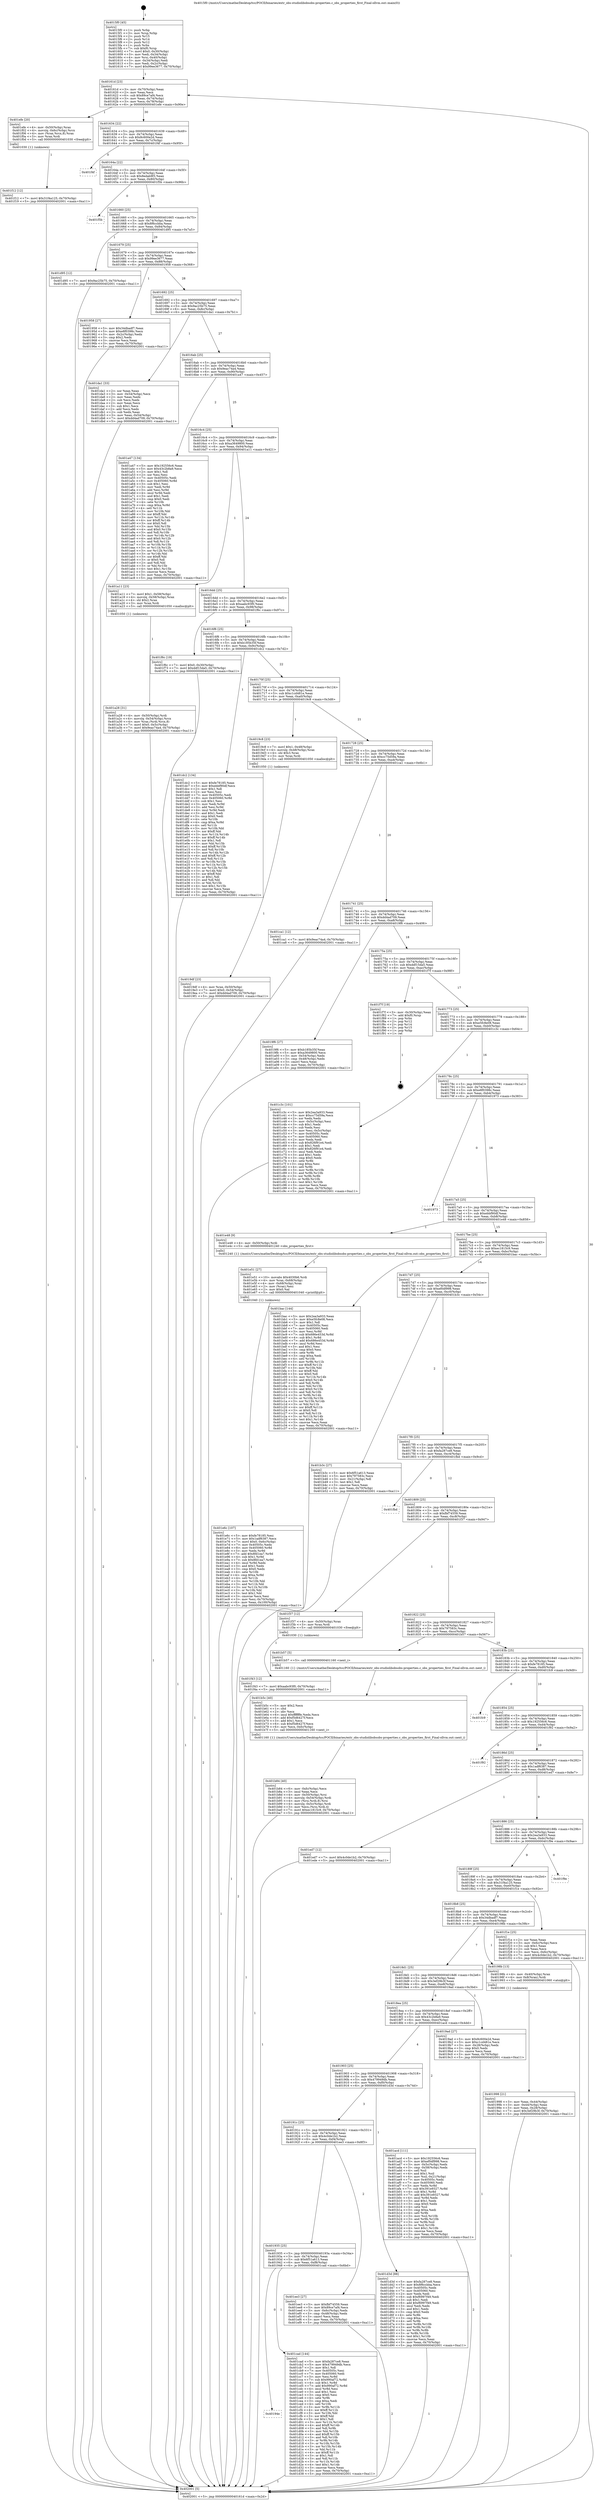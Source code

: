 digraph "0x4015f0" {
  label = "0x4015f0 (/mnt/c/Users/mathe/Desktop/tcc/POCII/binaries/extr_obs-studiolibobsobs-properties.c_obs_properties_first_Final-ollvm.out::main(0))"
  labelloc = "t"
  node[shape=record]

  Entry [label="",width=0.3,height=0.3,shape=circle,fillcolor=black,style=filled]
  "0x40161d" [label="{
     0x40161d [23]\l
     | [instrs]\l
     &nbsp;&nbsp;0x40161d \<+3\>: mov -0x70(%rbp),%eax\l
     &nbsp;&nbsp;0x401620 \<+2\>: mov %eax,%ecx\l
     &nbsp;&nbsp;0x401622 \<+6\>: sub $0x89ce7af4,%ecx\l
     &nbsp;&nbsp;0x401628 \<+3\>: mov %eax,-0x74(%rbp)\l
     &nbsp;&nbsp;0x40162b \<+3\>: mov %ecx,-0x78(%rbp)\l
     &nbsp;&nbsp;0x40162e \<+6\>: je 0000000000401efe \<main+0x90e\>\l
  }"]
  "0x401efe" [label="{
     0x401efe [20]\l
     | [instrs]\l
     &nbsp;&nbsp;0x401efe \<+4\>: mov -0x50(%rbp),%rax\l
     &nbsp;&nbsp;0x401f02 \<+4\>: movslq -0x6c(%rbp),%rcx\l
     &nbsp;&nbsp;0x401f06 \<+4\>: mov (%rax,%rcx,8),%rax\l
     &nbsp;&nbsp;0x401f0a \<+3\>: mov %rax,%rdi\l
     &nbsp;&nbsp;0x401f0d \<+5\>: call 0000000000401030 \<free@plt\>\l
     | [calls]\l
     &nbsp;&nbsp;0x401030 \{1\} (unknown)\l
  }"]
  "0x401634" [label="{
     0x401634 [22]\l
     | [instrs]\l
     &nbsp;&nbsp;0x401634 \<+5\>: jmp 0000000000401639 \<main+0x49\>\l
     &nbsp;&nbsp;0x401639 \<+3\>: mov -0x74(%rbp),%eax\l
     &nbsp;&nbsp;0x40163c \<+5\>: sub $0x8c600e2d,%eax\l
     &nbsp;&nbsp;0x401641 \<+3\>: mov %eax,-0x7c(%rbp)\l
     &nbsp;&nbsp;0x401644 \<+6\>: je 0000000000401f4f \<main+0x95f\>\l
  }"]
  Exit [label="",width=0.3,height=0.3,shape=circle,fillcolor=black,style=filled,peripheries=2]
  "0x401f4f" [label="{
     0x401f4f\l
  }", style=dashed]
  "0x40164a" [label="{
     0x40164a [22]\l
     | [instrs]\l
     &nbsp;&nbsp;0x40164a \<+5\>: jmp 000000000040164f \<main+0x5f\>\l
     &nbsp;&nbsp;0x40164f \<+3\>: mov -0x74(%rbp),%eax\l
     &nbsp;&nbsp;0x401652 \<+5\>: sub $0x8edab9f3,%eax\l
     &nbsp;&nbsp;0x401657 \<+3\>: mov %eax,-0x80(%rbp)\l
     &nbsp;&nbsp;0x40165a \<+6\>: je 0000000000401f5b \<main+0x96b\>\l
  }"]
  "0x401f43" [label="{
     0x401f43 [12]\l
     | [instrs]\l
     &nbsp;&nbsp;0x401f43 \<+7\>: movl $0xaabc93f0,-0x70(%rbp)\l
     &nbsp;&nbsp;0x401f4a \<+5\>: jmp 0000000000402001 \<main+0xa11\>\l
  }"]
  "0x401f5b" [label="{
     0x401f5b\l
  }", style=dashed]
  "0x401660" [label="{
     0x401660 [25]\l
     | [instrs]\l
     &nbsp;&nbsp;0x401660 \<+5\>: jmp 0000000000401665 \<main+0x75\>\l
     &nbsp;&nbsp;0x401665 \<+3\>: mov -0x74(%rbp),%eax\l
     &nbsp;&nbsp;0x401668 \<+5\>: sub $0x8f6ccbba,%eax\l
     &nbsp;&nbsp;0x40166d \<+6\>: mov %eax,-0x84(%rbp)\l
     &nbsp;&nbsp;0x401673 \<+6\>: je 0000000000401d95 \<main+0x7a5\>\l
  }"]
  "0x401f12" [label="{
     0x401f12 [12]\l
     | [instrs]\l
     &nbsp;&nbsp;0x401f12 \<+7\>: movl $0x31f4a125,-0x70(%rbp)\l
     &nbsp;&nbsp;0x401f19 \<+5\>: jmp 0000000000402001 \<main+0xa11\>\l
  }"]
  "0x401d95" [label="{
     0x401d95 [12]\l
     | [instrs]\l
     &nbsp;&nbsp;0x401d95 \<+7\>: movl $0x9ac25b75,-0x70(%rbp)\l
     &nbsp;&nbsp;0x401d9c \<+5\>: jmp 0000000000402001 \<main+0xa11\>\l
  }"]
  "0x401679" [label="{
     0x401679 [25]\l
     | [instrs]\l
     &nbsp;&nbsp;0x401679 \<+5\>: jmp 000000000040167e \<main+0x8e\>\l
     &nbsp;&nbsp;0x40167e \<+3\>: mov -0x74(%rbp),%eax\l
     &nbsp;&nbsp;0x401681 \<+5\>: sub $0x99ee3677,%eax\l
     &nbsp;&nbsp;0x401686 \<+6\>: mov %eax,-0x88(%rbp)\l
     &nbsp;&nbsp;0x40168c \<+6\>: je 0000000000401958 \<main+0x368\>\l
  }"]
  "0x401e6c" [label="{
     0x401e6c [107]\l
     | [instrs]\l
     &nbsp;&nbsp;0x401e6c \<+5\>: mov $0xfe78185,%esi\l
     &nbsp;&nbsp;0x401e71 \<+5\>: mov $0x1adf6387,%ecx\l
     &nbsp;&nbsp;0x401e76 \<+7\>: movl $0x0,-0x6c(%rbp)\l
     &nbsp;&nbsp;0x401e7d \<+7\>: mov 0x40505c,%edx\l
     &nbsp;&nbsp;0x401e84 \<+8\>: mov 0x405060,%r8d\l
     &nbsp;&nbsp;0x401e8c \<+3\>: mov %edx,%r9d\l
     &nbsp;&nbsp;0x401e8f \<+7\>: add $0x8fd1ea7,%r9d\l
     &nbsp;&nbsp;0x401e96 \<+4\>: sub $0x1,%r9d\l
     &nbsp;&nbsp;0x401e9a \<+7\>: sub $0x8fd1ea7,%r9d\l
     &nbsp;&nbsp;0x401ea1 \<+4\>: imul %r9d,%edx\l
     &nbsp;&nbsp;0x401ea5 \<+3\>: and $0x1,%edx\l
     &nbsp;&nbsp;0x401ea8 \<+3\>: cmp $0x0,%edx\l
     &nbsp;&nbsp;0x401eab \<+4\>: sete %r10b\l
     &nbsp;&nbsp;0x401eaf \<+4\>: cmp $0xa,%r8d\l
     &nbsp;&nbsp;0x401eb3 \<+4\>: setl %r11b\l
     &nbsp;&nbsp;0x401eb7 \<+3\>: mov %r10b,%bl\l
     &nbsp;&nbsp;0x401eba \<+3\>: and %r11b,%bl\l
     &nbsp;&nbsp;0x401ebd \<+3\>: xor %r11b,%r10b\l
     &nbsp;&nbsp;0x401ec0 \<+3\>: or %r10b,%bl\l
     &nbsp;&nbsp;0x401ec3 \<+3\>: test $0x1,%bl\l
     &nbsp;&nbsp;0x401ec6 \<+3\>: cmovne %ecx,%esi\l
     &nbsp;&nbsp;0x401ec9 \<+3\>: mov %esi,-0x70(%rbp)\l
     &nbsp;&nbsp;0x401ecc \<+6\>: mov %eax,-0x100(%rbp)\l
     &nbsp;&nbsp;0x401ed2 \<+5\>: jmp 0000000000402001 \<main+0xa11\>\l
  }"]
  "0x401958" [label="{
     0x401958 [27]\l
     | [instrs]\l
     &nbsp;&nbsp;0x401958 \<+5\>: mov $0x34dbadf7,%eax\l
     &nbsp;&nbsp;0x40195d \<+5\>: mov $0xe8f0398c,%ecx\l
     &nbsp;&nbsp;0x401962 \<+3\>: mov -0x2c(%rbp),%edx\l
     &nbsp;&nbsp;0x401965 \<+3\>: cmp $0x2,%edx\l
     &nbsp;&nbsp;0x401968 \<+3\>: cmovne %ecx,%eax\l
     &nbsp;&nbsp;0x40196b \<+3\>: mov %eax,-0x70(%rbp)\l
     &nbsp;&nbsp;0x40196e \<+5\>: jmp 0000000000402001 \<main+0xa11\>\l
  }"]
  "0x401692" [label="{
     0x401692 [25]\l
     | [instrs]\l
     &nbsp;&nbsp;0x401692 \<+5\>: jmp 0000000000401697 \<main+0xa7\>\l
     &nbsp;&nbsp;0x401697 \<+3\>: mov -0x74(%rbp),%eax\l
     &nbsp;&nbsp;0x40169a \<+5\>: sub $0x9ac25b75,%eax\l
     &nbsp;&nbsp;0x40169f \<+6\>: mov %eax,-0x8c(%rbp)\l
     &nbsp;&nbsp;0x4016a5 \<+6\>: je 0000000000401da1 \<main+0x7b1\>\l
  }"]
  "0x402001" [label="{
     0x402001 [5]\l
     | [instrs]\l
     &nbsp;&nbsp;0x402001 \<+5\>: jmp 000000000040161d \<main+0x2d\>\l
  }"]
  "0x4015f0" [label="{
     0x4015f0 [45]\l
     | [instrs]\l
     &nbsp;&nbsp;0x4015f0 \<+1\>: push %rbp\l
     &nbsp;&nbsp;0x4015f1 \<+3\>: mov %rsp,%rbp\l
     &nbsp;&nbsp;0x4015f4 \<+2\>: push %r15\l
     &nbsp;&nbsp;0x4015f6 \<+2\>: push %r14\l
     &nbsp;&nbsp;0x4015f8 \<+2\>: push %r12\l
     &nbsp;&nbsp;0x4015fa \<+1\>: push %rbx\l
     &nbsp;&nbsp;0x4015fb \<+7\>: sub $0xf0,%rsp\l
     &nbsp;&nbsp;0x401602 \<+7\>: movl $0x0,-0x30(%rbp)\l
     &nbsp;&nbsp;0x401609 \<+3\>: mov %edi,-0x34(%rbp)\l
     &nbsp;&nbsp;0x40160c \<+4\>: mov %rsi,-0x40(%rbp)\l
     &nbsp;&nbsp;0x401610 \<+3\>: mov -0x34(%rbp),%edi\l
     &nbsp;&nbsp;0x401613 \<+3\>: mov %edi,-0x2c(%rbp)\l
     &nbsp;&nbsp;0x401616 \<+7\>: movl $0x99ee3677,-0x70(%rbp)\l
  }"]
  "0x401e51" [label="{
     0x401e51 [27]\l
     | [instrs]\l
     &nbsp;&nbsp;0x401e51 \<+10\>: movabs $0x4030b6,%rdi\l
     &nbsp;&nbsp;0x401e5b \<+4\>: mov %rax,-0x68(%rbp)\l
     &nbsp;&nbsp;0x401e5f \<+4\>: mov -0x68(%rbp),%rax\l
     &nbsp;&nbsp;0x401e63 \<+2\>: mov (%rax),%esi\l
     &nbsp;&nbsp;0x401e65 \<+2\>: mov $0x0,%al\l
     &nbsp;&nbsp;0x401e67 \<+5\>: call 0000000000401040 \<printf@plt\>\l
     | [calls]\l
     &nbsp;&nbsp;0x401040 \{1\} (unknown)\l
  }"]
  "0x401da1" [label="{
     0x401da1 [33]\l
     | [instrs]\l
     &nbsp;&nbsp;0x401da1 \<+2\>: xor %eax,%eax\l
     &nbsp;&nbsp;0x401da3 \<+3\>: mov -0x54(%rbp),%ecx\l
     &nbsp;&nbsp;0x401da6 \<+2\>: mov %eax,%edx\l
     &nbsp;&nbsp;0x401da8 \<+2\>: sub %ecx,%edx\l
     &nbsp;&nbsp;0x401daa \<+2\>: mov %eax,%ecx\l
     &nbsp;&nbsp;0x401dac \<+3\>: sub $0x1,%ecx\l
     &nbsp;&nbsp;0x401daf \<+2\>: add %ecx,%edx\l
     &nbsp;&nbsp;0x401db1 \<+2\>: sub %edx,%eax\l
     &nbsp;&nbsp;0x401db3 \<+3\>: mov %eax,-0x54(%rbp)\l
     &nbsp;&nbsp;0x401db6 \<+7\>: movl $0xdd4ad709,-0x70(%rbp)\l
     &nbsp;&nbsp;0x401dbd \<+5\>: jmp 0000000000402001 \<main+0xa11\>\l
  }"]
  "0x4016ab" [label="{
     0x4016ab [25]\l
     | [instrs]\l
     &nbsp;&nbsp;0x4016ab \<+5\>: jmp 00000000004016b0 \<main+0xc0\>\l
     &nbsp;&nbsp;0x4016b0 \<+3\>: mov -0x74(%rbp),%eax\l
     &nbsp;&nbsp;0x4016b3 \<+5\>: sub $0x9eac74a4,%eax\l
     &nbsp;&nbsp;0x4016b8 \<+6\>: mov %eax,-0x90(%rbp)\l
     &nbsp;&nbsp;0x4016be \<+6\>: je 0000000000401a47 \<main+0x457\>\l
  }"]
  "0x40194e" [label="{
     0x40194e\l
  }", style=dashed]
  "0x401a47" [label="{
     0x401a47 [134]\l
     | [instrs]\l
     &nbsp;&nbsp;0x401a47 \<+5\>: mov $0x192556c6,%eax\l
     &nbsp;&nbsp;0x401a4c \<+5\>: mov $0x43c2b8a9,%ecx\l
     &nbsp;&nbsp;0x401a51 \<+2\>: mov $0x1,%dl\l
     &nbsp;&nbsp;0x401a53 \<+2\>: xor %esi,%esi\l
     &nbsp;&nbsp;0x401a55 \<+7\>: mov 0x40505c,%edi\l
     &nbsp;&nbsp;0x401a5c \<+8\>: mov 0x405060,%r8d\l
     &nbsp;&nbsp;0x401a64 \<+3\>: sub $0x1,%esi\l
     &nbsp;&nbsp;0x401a67 \<+3\>: mov %edi,%r9d\l
     &nbsp;&nbsp;0x401a6a \<+3\>: add %esi,%r9d\l
     &nbsp;&nbsp;0x401a6d \<+4\>: imul %r9d,%edi\l
     &nbsp;&nbsp;0x401a71 \<+3\>: and $0x1,%edi\l
     &nbsp;&nbsp;0x401a74 \<+3\>: cmp $0x0,%edi\l
     &nbsp;&nbsp;0x401a77 \<+4\>: sete %r10b\l
     &nbsp;&nbsp;0x401a7b \<+4\>: cmp $0xa,%r8d\l
     &nbsp;&nbsp;0x401a7f \<+4\>: setl %r11b\l
     &nbsp;&nbsp;0x401a83 \<+3\>: mov %r10b,%bl\l
     &nbsp;&nbsp;0x401a86 \<+3\>: xor $0xff,%bl\l
     &nbsp;&nbsp;0x401a89 \<+3\>: mov %r11b,%r14b\l
     &nbsp;&nbsp;0x401a8c \<+4\>: xor $0xff,%r14b\l
     &nbsp;&nbsp;0x401a90 \<+3\>: xor $0x0,%dl\l
     &nbsp;&nbsp;0x401a93 \<+3\>: mov %bl,%r15b\l
     &nbsp;&nbsp;0x401a96 \<+4\>: and $0x0,%r15b\l
     &nbsp;&nbsp;0x401a9a \<+3\>: and %dl,%r10b\l
     &nbsp;&nbsp;0x401a9d \<+3\>: mov %r14b,%r12b\l
     &nbsp;&nbsp;0x401aa0 \<+4\>: and $0x0,%r12b\l
     &nbsp;&nbsp;0x401aa4 \<+3\>: and %dl,%r11b\l
     &nbsp;&nbsp;0x401aa7 \<+3\>: or %r10b,%r15b\l
     &nbsp;&nbsp;0x401aaa \<+3\>: or %r11b,%r12b\l
     &nbsp;&nbsp;0x401aad \<+3\>: xor %r12b,%r15b\l
     &nbsp;&nbsp;0x401ab0 \<+3\>: or %r14b,%bl\l
     &nbsp;&nbsp;0x401ab3 \<+3\>: xor $0xff,%bl\l
     &nbsp;&nbsp;0x401ab6 \<+3\>: or $0x0,%dl\l
     &nbsp;&nbsp;0x401ab9 \<+2\>: and %dl,%bl\l
     &nbsp;&nbsp;0x401abb \<+3\>: or %bl,%r15b\l
     &nbsp;&nbsp;0x401abe \<+4\>: test $0x1,%r15b\l
     &nbsp;&nbsp;0x401ac2 \<+3\>: cmovne %ecx,%eax\l
     &nbsp;&nbsp;0x401ac5 \<+3\>: mov %eax,-0x70(%rbp)\l
     &nbsp;&nbsp;0x401ac8 \<+5\>: jmp 0000000000402001 \<main+0xa11\>\l
  }"]
  "0x4016c4" [label="{
     0x4016c4 [25]\l
     | [instrs]\l
     &nbsp;&nbsp;0x4016c4 \<+5\>: jmp 00000000004016c9 \<main+0xd9\>\l
     &nbsp;&nbsp;0x4016c9 \<+3\>: mov -0x74(%rbp),%eax\l
     &nbsp;&nbsp;0x4016cc \<+5\>: sub $0xa3649800,%eax\l
     &nbsp;&nbsp;0x4016d1 \<+6\>: mov %eax,-0x94(%rbp)\l
     &nbsp;&nbsp;0x4016d7 \<+6\>: je 0000000000401a11 \<main+0x421\>\l
  }"]
  "0x401cad" [label="{
     0x401cad [144]\l
     | [instrs]\l
     &nbsp;&nbsp;0x401cad \<+5\>: mov $0xfa287ce8,%eax\l
     &nbsp;&nbsp;0x401cb2 \<+5\>: mov $0x479949db,%ecx\l
     &nbsp;&nbsp;0x401cb7 \<+2\>: mov $0x1,%dl\l
     &nbsp;&nbsp;0x401cb9 \<+7\>: mov 0x40505c,%esi\l
     &nbsp;&nbsp;0x401cc0 \<+7\>: mov 0x405060,%edi\l
     &nbsp;&nbsp;0x401cc7 \<+3\>: mov %esi,%r8d\l
     &nbsp;&nbsp;0x401cca \<+7\>: sub $0x990af72,%r8d\l
     &nbsp;&nbsp;0x401cd1 \<+4\>: sub $0x1,%r8d\l
     &nbsp;&nbsp;0x401cd5 \<+7\>: add $0x990af72,%r8d\l
     &nbsp;&nbsp;0x401cdc \<+4\>: imul %r8d,%esi\l
     &nbsp;&nbsp;0x401ce0 \<+3\>: and $0x1,%esi\l
     &nbsp;&nbsp;0x401ce3 \<+3\>: cmp $0x0,%esi\l
     &nbsp;&nbsp;0x401ce6 \<+4\>: sete %r9b\l
     &nbsp;&nbsp;0x401cea \<+3\>: cmp $0xa,%edi\l
     &nbsp;&nbsp;0x401ced \<+4\>: setl %r10b\l
     &nbsp;&nbsp;0x401cf1 \<+3\>: mov %r9b,%r11b\l
     &nbsp;&nbsp;0x401cf4 \<+4\>: xor $0xff,%r11b\l
     &nbsp;&nbsp;0x401cf8 \<+3\>: mov %r10b,%bl\l
     &nbsp;&nbsp;0x401cfb \<+3\>: xor $0xff,%bl\l
     &nbsp;&nbsp;0x401cfe \<+3\>: xor $0x1,%dl\l
     &nbsp;&nbsp;0x401d01 \<+3\>: mov %r11b,%r14b\l
     &nbsp;&nbsp;0x401d04 \<+4\>: and $0xff,%r14b\l
     &nbsp;&nbsp;0x401d08 \<+3\>: and %dl,%r9b\l
     &nbsp;&nbsp;0x401d0b \<+3\>: mov %bl,%r15b\l
     &nbsp;&nbsp;0x401d0e \<+4\>: and $0xff,%r15b\l
     &nbsp;&nbsp;0x401d12 \<+3\>: and %dl,%r10b\l
     &nbsp;&nbsp;0x401d15 \<+3\>: or %r9b,%r14b\l
     &nbsp;&nbsp;0x401d18 \<+3\>: or %r10b,%r15b\l
     &nbsp;&nbsp;0x401d1b \<+3\>: xor %r15b,%r14b\l
     &nbsp;&nbsp;0x401d1e \<+3\>: or %bl,%r11b\l
     &nbsp;&nbsp;0x401d21 \<+4\>: xor $0xff,%r11b\l
     &nbsp;&nbsp;0x401d25 \<+3\>: or $0x1,%dl\l
     &nbsp;&nbsp;0x401d28 \<+3\>: and %dl,%r11b\l
     &nbsp;&nbsp;0x401d2b \<+3\>: or %r11b,%r14b\l
     &nbsp;&nbsp;0x401d2e \<+4\>: test $0x1,%r14b\l
     &nbsp;&nbsp;0x401d32 \<+3\>: cmovne %ecx,%eax\l
     &nbsp;&nbsp;0x401d35 \<+3\>: mov %eax,-0x70(%rbp)\l
     &nbsp;&nbsp;0x401d38 \<+5\>: jmp 0000000000402001 \<main+0xa11\>\l
  }"]
  "0x401a11" [label="{
     0x401a11 [23]\l
     | [instrs]\l
     &nbsp;&nbsp;0x401a11 \<+7\>: movl $0x1,-0x58(%rbp)\l
     &nbsp;&nbsp;0x401a18 \<+4\>: movslq -0x58(%rbp),%rax\l
     &nbsp;&nbsp;0x401a1c \<+4\>: shl $0x2,%rax\l
     &nbsp;&nbsp;0x401a20 \<+3\>: mov %rax,%rdi\l
     &nbsp;&nbsp;0x401a23 \<+5\>: call 0000000000401050 \<malloc@plt\>\l
     | [calls]\l
     &nbsp;&nbsp;0x401050 \{1\} (unknown)\l
  }"]
  "0x4016dd" [label="{
     0x4016dd [25]\l
     | [instrs]\l
     &nbsp;&nbsp;0x4016dd \<+5\>: jmp 00000000004016e2 \<main+0xf2\>\l
     &nbsp;&nbsp;0x4016e2 \<+3\>: mov -0x74(%rbp),%eax\l
     &nbsp;&nbsp;0x4016e5 \<+5\>: sub $0xaabc93f0,%eax\l
     &nbsp;&nbsp;0x4016ea \<+6\>: mov %eax,-0x98(%rbp)\l
     &nbsp;&nbsp;0x4016f0 \<+6\>: je 0000000000401f6c \<main+0x97c\>\l
  }"]
  "0x401935" [label="{
     0x401935 [25]\l
     | [instrs]\l
     &nbsp;&nbsp;0x401935 \<+5\>: jmp 000000000040193a \<main+0x34a\>\l
     &nbsp;&nbsp;0x40193a \<+3\>: mov -0x74(%rbp),%eax\l
     &nbsp;&nbsp;0x40193d \<+5\>: sub $0x6f51a613,%eax\l
     &nbsp;&nbsp;0x401942 \<+6\>: mov %eax,-0xf8(%rbp)\l
     &nbsp;&nbsp;0x401948 \<+6\>: je 0000000000401cad \<main+0x6bd\>\l
  }"]
  "0x401f6c" [label="{
     0x401f6c [19]\l
     | [instrs]\l
     &nbsp;&nbsp;0x401f6c \<+7\>: movl $0x0,-0x30(%rbp)\l
     &nbsp;&nbsp;0x401f73 \<+7\>: movl $0xddf15da5,-0x70(%rbp)\l
     &nbsp;&nbsp;0x401f7a \<+5\>: jmp 0000000000402001 \<main+0xa11\>\l
  }"]
  "0x4016f6" [label="{
     0x4016f6 [25]\l
     | [instrs]\l
     &nbsp;&nbsp;0x4016f6 \<+5\>: jmp 00000000004016fb \<main+0x10b\>\l
     &nbsp;&nbsp;0x4016fb \<+3\>: mov -0x74(%rbp),%eax\l
     &nbsp;&nbsp;0x4016fe \<+5\>: sub $0xb185b35f,%eax\l
     &nbsp;&nbsp;0x401703 \<+6\>: mov %eax,-0x9c(%rbp)\l
     &nbsp;&nbsp;0x401709 \<+6\>: je 0000000000401dc2 \<main+0x7d2\>\l
  }"]
  "0x401ee3" [label="{
     0x401ee3 [27]\l
     | [instrs]\l
     &nbsp;&nbsp;0x401ee3 \<+5\>: mov $0xfbf74559,%eax\l
     &nbsp;&nbsp;0x401ee8 \<+5\>: mov $0x89ce7af4,%ecx\l
     &nbsp;&nbsp;0x401eed \<+3\>: mov -0x6c(%rbp),%edx\l
     &nbsp;&nbsp;0x401ef0 \<+3\>: cmp -0x48(%rbp),%edx\l
     &nbsp;&nbsp;0x401ef3 \<+3\>: cmovl %ecx,%eax\l
     &nbsp;&nbsp;0x401ef6 \<+3\>: mov %eax,-0x70(%rbp)\l
     &nbsp;&nbsp;0x401ef9 \<+5\>: jmp 0000000000402001 \<main+0xa11\>\l
  }"]
  "0x401dc2" [label="{
     0x401dc2 [134]\l
     | [instrs]\l
     &nbsp;&nbsp;0x401dc2 \<+5\>: mov $0xfe78185,%eax\l
     &nbsp;&nbsp;0x401dc7 \<+5\>: mov $0xebbf90df,%ecx\l
     &nbsp;&nbsp;0x401dcc \<+2\>: mov $0x1,%dl\l
     &nbsp;&nbsp;0x401dce \<+2\>: xor %esi,%esi\l
     &nbsp;&nbsp;0x401dd0 \<+7\>: mov 0x40505c,%edi\l
     &nbsp;&nbsp;0x401dd7 \<+8\>: mov 0x405060,%r8d\l
     &nbsp;&nbsp;0x401ddf \<+3\>: sub $0x1,%esi\l
     &nbsp;&nbsp;0x401de2 \<+3\>: mov %edi,%r9d\l
     &nbsp;&nbsp;0x401de5 \<+3\>: add %esi,%r9d\l
     &nbsp;&nbsp;0x401de8 \<+4\>: imul %r9d,%edi\l
     &nbsp;&nbsp;0x401dec \<+3\>: and $0x1,%edi\l
     &nbsp;&nbsp;0x401def \<+3\>: cmp $0x0,%edi\l
     &nbsp;&nbsp;0x401df2 \<+4\>: sete %r10b\l
     &nbsp;&nbsp;0x401df6 \<+4\>: cmp $0xa,%r8d\l
     &nbsp;&nbsp;0x401dfa \<+4\>: setl %r11b\l
     &nbsp;&nbsp;0x401dfe \<+3\>: mov %r10b,%bl\l
     &nbsp;&nbsp;0x401e01 \<+3\>: xor $0xff,%bl\l
     &nbsp;&nbsp;0x401e04 \<+3\>: mov %r11b,%r14b\l
     &nbsp;&nbsp;0x401e07 \<+4\>: xor $0xff,%r14b\l
     &nbsp;&nbsp;0x401e0b \<+3\>: xor $0x1,%dl\l
     &nbsp;&nbsp;0x401e0e \<+3\>: mov %bl,%r15b\l
     &nbsp;&nbsp;0x401e11 \<+4\>: and $0xff,%r15b\l
     &nbsp;&nbsp;0x401e15 \<+3\>: and %dl,%r10b\l
     &nbsp;&nbsp;0x401e18 \<+3\>: mov %r14b,%r12b\l
     &nbsp;&nbsp;0x401e1b \<+4\>: and $0xff,%r12b\l
     &nbsp;&nbsp;0x401e1f \<+3\>: and %dl,%r11b\l
     &nbsp;&nbsp;0x401e22 \<+3\>: or %r10b,%r15b\l
     &nbsp;&nbsp;0x401e25 \<+3\>: or %r11b,%r12b\l
     &nbsp;&nbsp;0x401e28 \<+3\>: xor %r12b,%r15b\l
     &nbsp;&nbsp;0x401e2b \<+3\>: or %r14b,%bl\l
     &nbsp;&nbsp;0x401e2e \<+3\>: xor $0xff,%bl\l
     &nbsp;&nbsp;0x401e31 \<+3\>: or $0x1,%dl\l
     &nbsp;&nbsp;0x401e34 \<+2\>: and %dl,%bl\l
     &nbsp;&nbsp;0x401e36 \<+3\>: or %bl,%r15b\l
     &nbsp;&nbsp;0x401e39 \<+4\>: test $0x1,%r15b\l
     &nbsp;&nbsp;0x401e3d \<+3\>: cmovne %ecx,%eax\l
     &nbsp;&nbsp;0x401e40 \<+3\>: mov %eax,-0x70(%rbp)\l
     &nbsp;&nbsp;0x401e43 \<+5\>: jmp 0000000000402001 \<main+0xa11\>\l
  }"]
  "0x40170f" [label="{
     0x40170f [25]\l
     | [instrs]\l
     &nbsp;&nbsp;0x40170f \<+5\>: jmp 0000000000401714 \<main+0x124\>\l
     &nbsp;&nbsp;0x401714 \<+3\>: mov -0x74(%rbp),%eax\l
     &nbsp;&nbsp;0x401717 \<+5\>: sub $0xc1cd481e,%eax\l
     &nbsp;&nbsp;0x40171c \<+6\>: mov %eax,-0xa0(%rbp)\l
     &nbsp;&nbsp;0x401722 \<+6\>: je 00000000004019c8 \<main+0x3d8\>\l
  }"]
  "0x40191c" [label="{
     0x40191c [25]\l
     | [instrs]\l
     &nbsp;&nbsp;0x40191c \<+5\>: jmp 0000000000401921 \<main+0x331\>\l
     &nbsp;&nbsp;0x401921 \<+3\>: mov -0x74(%rbp),%eax\l
     &nbsp;&nbsp;0x401924 \<+5\>: sub $0x4c0de1b2,%eax\l
     &nbsp;&nbsp;0x401929 \<+6\>: mov %eax,-0xf4(%rbp)\l
     &nbsp;&nbsp;0x40192f \<+6\>: je 0000000000401ee3 \<main+0x8f3\>\l
  }"]
  "0x4019c8" [label="{
     0x4019c8 [23]\l
     | [instrs]\l
     &nbsp;&nbsp;0x4019c8 \<+7\>: movl $0x1,-0x48(%rbp)\l
     &nbsp;&nbsp;0x4019cf \<+4\>: movslq -0x48(%rbp),%rax\l
     &nbsp;&nbsp;0x4019d3 \<+4\>: shl $0x3,%rax\l
     &nbsp;&nbsp;0x4019d7 \<+3\>: mov %rax,%rdi\l
     &nbsp;&nbsp;0x4019da \<+5\>: call 0000000000401050 \<malloc@plt\>\l
     | [calls]\l
     &nbsp;&nbsp;0x401050 \{1\} (unknown)\l
  }"]
  "0x401728" [label="{
     0x401728 [25]\l
     | [instrs]\l
     &nbsp;&nbsp;0x401728 \<+5\>: jmp 000000000040172d \<main+0x13d\>\l
     &nbsp;&nbsp;0x40172d \<+3\>: mov -0x74(%rbp),%eax\l
     &nbsp;&nbsp;0x401730 \<+5\>: sub $0xcc75d59a,%eax\l
     &nbsp;&nbsp;0x401735 \<+6\>: mov %eax,-0xa4(%rbp)\l
     &nbsp;&nbsp;0x40173b \<+6\>: je 0000000000401ca1 \<main+0x6b1\>\l
  }"]
  "0x401d3d" [label="{
     0x401d3d [88]\l
     | [instrs]\l
     &nbsp;&nbsp;0x401d3d \<+5\>: mov $0xfa287ce8,%eax\l
     &nbsp;&nbsp;0x401d42 \<+5\>: mov $0x8f6ccbba,%ecx\l
     &nbsp;&nbsp;0x401d47 \<+7\>: mov 0x40505c,%edx\l
     &nbsp;&nbsp;0x401d4e \<+7\>: mov 0x405060,%esi\l
     &nbsp;&nbsp;0x401d55 \<+2\>: mov %edx,%edi\l
     &nbsp;&nbsp;0x401d57 \<+6\>: sub $0xf6997f49,%edi\l
     &nbsp;&nbsp;0x401d5d \<+3\>: sub $0x1,%edi\l
     &nbsp;&nbsp;0x401d60 \<+6\>: add $0xf6997f49,%edi\l
     &nbsp;&nbsp;0x401d66 \<+3\>: imul %edi,%edx\l
     &nbsp;&nbsp;0x401d69 \<+3\>: and $0x1,%edx\l
     &nbsp;&nbsp;0x401d6c \<+3\>: cmp $0x0,%edx\l
     &nbsp;&nbsp;0x401d6f \<+4\>: sete %r8b\l
     &nbsp;&nbsp;0x401d73 \<+3\>: cmp $0xa,%esi\l
     &nbsp;&nbsp;0x401d76 \<+4\>: setl %r9b\l
     &nbsp;&nbsp;0x401d7a \<+3\>: mov %r8b,%r10b\l
     &nbsp;&nbsp;0x401d7d \<+3\>: and %r9b,%r10b\l
     &nbsp;&nbsp;0x401d80 \<+3\>: xor %r9b,%r8b\l
     &nbsp;&nbsp;0x401d83 \<+3\>: or %r8b,%r10b\l
     &nbsp;&nbsp;0x401d86 \<+4\>: test $0x1,%r10b\l
     &nbsp;&nbsp;0x401d8a \<+3\>: cmovne %ecx,%eax\l
     &nbsp;&nbsp;0x401d8d \<+3\>: mov %eax,-0x70(%rbp)\l
     &nbsp;&nbsp;0x401d90 \<+5\>: jmp 0000000000402001 \<main+0xa11\>\l
  }"]
  "0x401ca1" [label="{
     0x401ca1 [12]\l
     | [instrs]\l
     &nbsp;&nbsp;0x401ca1 \<+7\>: movl $0x9eac74a4,-0x70(%rbp)\l
     &nbsp;&nbsp;0x401ca8 \<+5\>: jmp 0000000000402001 \<main+0xa11\>\l
  }"]
  "0x401741" [label="{
     0x401741 [25]\l
     | [instrs]\l
     &nbsp;&nbsp;0x401741 \<+5\>: jmp 0000000000401746 \<main+0x156\>\l
     &nbsp;&nbsp;0x401746 \<+3\>: mov -0x74(%rbp),%eax\l
     &nbsp;&nbsp;0x401749 \<+5\>: sub $0xdd4ad709,%eax\l
     &nbsp;&nbsp;0x40174e \<+6\>: mov %eax,-0xa8(%rbp)\l
     &nbsp;&nbsp;0x401754 \<+6\>: je 00000000004019f6 \<main+0x406\>\l
  }"]
  "0x401b84" [label="{
     0x401b84 [40]\l
     | [instrs]\l
     &nbsp;&nbsp;0x401b84 \<+6\>: mov -0xfc(%rbp),%ecx\l
     &nbsp;&nbsp;0x401b8a \<+3\>: imul %eax,%ecx\l
     &nbsp;&nbsp;0x401b8d \<+4\>: mov -0x50(%rbp),%rsi\l
     &nbsp;&nbsp;0x401b91 \<+4\>: movslq -0x54(%rbp),%rdi\l
     &nbsp;&nbsp;0x401b95 \<+4\>: mov (%rsi,%rdi,8),%rsi\l
     &nbsp;&nbsp;0x401b99 \<+4\>: movslq -0x5c(%rbp),%rdi\l
     &nbsp;&nbsp;0x401b9d \<+3\>: mov %ecx,(%rsi,%rdi,4)\l
     &nbsp;&nbsp;0x401ba0 \<+7\>: movl $0xec1815c9,-0x70(%rbp)\l
     &nbsp;&nbsp;0x401ba7 \<+5\>: jmp 0000000000402001 \<main+0xa11\>\l
  }"]
  "0x4019f6" [label="{
     0x4019f6 [27]\l
     | [instrs]\l
     &nbsp;&nbsp;0x4019f6 \<+5\>: mov $0xb185b35f,%eax\l
     &nbsp;&nbsp;0x4019fb \<+5\>: mov $0xa3649800,%ecx\l
     &nbsp;&nbsp;0x401a00 \<+3\>: mov -0x54(%rbp),%edx\l
     &nbsp;&nbsp;0x401a03 \<+3\>: cmp -0x48(%rbp),%edx\l
     &nbsp;&nbsp;0x401a06 \<+3\>: cmovl %ecx,%eax\l
     &nbsp;&nbsp;0x401a09 \<+3\>: mov %eax,-0x70(%rbp)\l
     &nbsp;&nbsp;0x401a0c \<+5\>: jmp 0000000000402001 \<main+0xa11\>\l
  }"]
  "0x40175a" [label="{
     0x40175a [25]\l
     | [instrs]\l
     &nbsp;&nbsp;0x40175a \<+5\>: jmp 000000000040175f \<main+0x16f\>\l
     &nbsp;&nbsp;0x40175f \<+3\>: mov -0x74(%rbp),%eax\l
     &nbsp;&nbsp;0x401762 \<+5\>: sub $0xddf15da5,%eax\l
     &nbsp;&nbsp;0x401767 \<+6\>: mov %eax,-0xac(%rbp)\l
     &nbsp;&nbsp;0x40176d \<+6\>: je 0000000000401f7f \<main+0x98f\>\l
  }"]
  "0x401b5c" [label="{
     0x401b5c [40]\l
     | [instrs]\l
     &nbsp;&nbsp;0x401b5c \<+5\>: mov $0x2,%ecx\l
     &nbsp;&nbsp;0x401b61 \<+1\>: cltd\l
     &nbsp;&nbsp;0x401b62 \<+2\>: idiv %ecx\l
     &nbsp;&nbsp;0x401b64 \<+6\>: imul $0xfffffffe,%edx,%ecx\l
     &nbsp;&nbsp;0x401b6a \<+6\>: add $0xf5d6427f,%ecx\l
     &nbsp;&nbsp;0x401b70 \<+3\>: add $0x1,%ecx\l
     &nbsp;&nbsp;0x401b73 \<+6\>: sub $0xf5d6427f,%ecx\l
     &nbsp;&nbsp;0x401b79 \<+6\>: mov %ecx,-0xfc(%rbp)\l
     &nbsp;&nbsp;0x401b7f \<+5\>: call 0000000000401160 \<next_i\>\l
     | [calls]\l
     &nbsp;&nbsp;0x401160 \{1\} (/mnt/c/Users/mathe/Desktop/tcc/POCII/binaries/extr_obs-studiolibobsobs-properties.c_obs_properties_first_Final-ollvm.out::next_i)\l
  }"]
  "0x401f7f" [label="{
     0x401f7f [19]\l
     | [instrs]\l
     &nbsp;&nbsp;0x401f7f \<+3\>: mov -0x30(%rbp),%eax\l
     &nbsp;&nbsp;0x401f82 \<+7\>: add $0xf0,%rsp\l
     &nbsp;&nbsp;0x401f89 \<+1\>: pop %rbx\l
     &nbsp;&nbsp;0x401f8a \<+2\>: pop %r12\l
     &nbsp;&nbsp;0x401f8c \<+2\>: pop %r14\l
     &nbsp;&nbsp;0x401f8e \<+2\>: pop %r15\l
     &nbsp;&nbsp;0x401f90 \<+1\>: pop %rbp\l
     &nbsp;&nbsp;0x401f91 \<+1\>: ret\l
  }"]
  "0x401773" [label="{
     0x401773 [25]\l
     | [instrs]\l
     &nbsp;&nbsp;0x401773 \<+5\>: jmp 0000000000401778 \<main+0x188\>\l
     &nbsp;&nbsp;0x401778 \<+3\>: mov -0x74(%rbp),%eax\l
     &nbsp;&nbsp;0x40177b \<+5\>: sub $0xe5fc8e08,%eax\l
     &nbsp;&nbsp;0x401780 \<+6\>: mov %eax,-0xb0(%rbp)\l
     &nbsp;&nbsp;0x401786 \<+6\>: je 0000000000401c3c \<main+0x64c\>\l
  }"]
  "0x401903" [label="{
     0x401903 [25]\l
     | [instrs]\l
     &nbsp;&nbsp;0x401903 \<+5\>: jmp 0000000000401908 \<main+0x318\>\l
     &nbsp;&nbsp;0x401908 \<+3\>: mov -0x74(%rbp),%eax\l
     &nbsp;&nbsp;0x40190b \<+5\>: sub $0x479949db,%eax\l
     &nbsp;&nbsp;0x401910 \<+6\>: mov %eax,-0xf0(%rbp)\l
     &nbsp;&nbsp;0x401916 \<+6\>: je 0000000000401d3d \<main+0x74d\>\l
  }"]
  "0x401c3c" [label="{
     0x401c3c [101]\l
     | [instrs]\l
     &nbsp;&nbsp;0x401c3c \<+5\>: mov $0x2ea3a933,%eax\l
     &nbsp;&nbsp;0x401c41 \<+5\>: mov $0xcc75d59a,%ecx\l
     &nbsp;&nbsp;0x401c46 \<+2\>: xor %edx,%edx\l
     &nbsp;&nbsp;0x401c48 \<+3\>: mov -0x5c(%rbp),%esi\l
     &nbsp;&nbsp;0x401c4b \<+3\>: sub $0x1,%edx\l
     &nbsp;&nbsp;0x401c4e \<+2\>: sub %edx,%esi\l
     &nbsp;&nbsp;0x401c50 \<+3\>: mov %esi,-0x5c(%rbp)\l
     &nbsp;&nbsp;0x401c53 \<+7\>: mov 0x40505c,%edx\l
     &nbsp;&nbsp;0x401c5a \<+7\>: mov 0x405060,%esi\l
     &nbsp;&nbsp;0x401c61 \<+2\>: mov %edx,%edi\l
     &nbsp;&nbsp;0x401c63 \<+6\>: sub $0x826f91e4,%edi\l
     &nbsp;&nbsp;0x401c69 \<+3\>: sub $0x1,%edi\l
     &nbsp;&nbsp;0x401c6c \<+6\>: add $0x826f91e4,%edi\l
     &nbsp;&nbsp;0x401c72 \<+3\>: imul %edi,%edx\l
     &nbsp;&nbsp;0x401c75 \<+3\>: and $0x1,%edx\l
     &nbsp;&nbsp;0x401c78 \<+3\>: cmp $0x0,%edx\l
     &nbsp;&nbsp;0x401c7b \<+4\>: sete %r8b\l
     &nbsp;&nbsp;0x401c7f \<+3\>: cmp $0xa,%esi\l
     &nbsp;&nbsp;0x401c82 \<+4\>: setl %r9b\l
     &nbsp;&nbsp;0x401c86 \<+3\>: mov %r8b,%r10b\l
     &nbsp;&nbsp;0x401c89 \<+3\>: and %r9b,%r10b\l
     &nbsp;&nbsp;0x401c8c \<+3\>: xor %r9b,%r8b\l
     &nbsp;&nbsp;0x401c8f \<+3\>: or %r8b,%r10b\l
     &nbsp;&nbsp;0x401c92 \<+4\>: test $0x1,%r10b\l
     &nbsp;&nbsp;0x401c96 \<+3\>: cmovne %ecx,%eax\l
     &nbsp;&nbsp;0x401c99 \<+3\>: mov %eax,-0x70(%rbp)\l
     &nbsp;&nbsp;0x401c9c \<+5\>: jmp 0000000000402001 \<main+0xa11\>\l
  }"]
  "0x40178c" [label="{
     0x40178c [25]\l
     | [instrs]\l
     &nbsp;&nbsp;0x40178c \<+5\>: jmp 0000000000401791 \<main+0x1a1\>\l
     &nbsp;&nbsp;0x401791 \<+3\>: mov -0x74(%rbp),%eax\l
     &nbsp;&nbsp;0x401794 \<+5\>: sub $0xe8f0398c,%eax\l
     &nbsp;&nbsp;0x401799 \<+6\>: mov %eax,-0xb4(%rbp)\l
     &nbsp;&nbsp;0x40179f \<+6\>: je 0000000000401973 \<main+0x383\>\l
  }"]
  "0x401acd" [label="{
     0x401acd [111]\l
     | [instrs]\l
     &nbsp;&nbsp;0x401acd \<+5\>: mov $0x192556c6,%eax\l
     &nbsp;&nbsp;0x401ad2 \<+5\>: mov $0xef0df998,%ecx\l
     &nbsp;&nbsp;0x401ad7 \<+3\>: mov -0x5c(%rbp),%edx\l
     &nbsp;&nbsp;0x401ada \<+3\>: cmp -0x58(%rbp),%edx\l
     &nbsp;&nbsp;0x401add \<+4\>: setl %sil\l
     &nbsp;&nbsp;0x401ae1 \<+4\>: and $0x1,%sil\l
     &nbsp;&nbsp;0x401ae5 \<+4\>: mov %sil,-0x21(%rbp)\l
     &nbsp;&nbsp;0x401ae9 \<+7\>: mov 0x40505c,%edx\l
     &nbsp;&nbsp;0x401af0 \<+7\>: mov 0x405060,%edi\l
     &nbsp;&nbsp;0x401af7 \<+3\>: mov %edx,%r8d\l
     &nbsp;&nbsp;0x401afa \<+7\>: sub $0x391e9327,%r8d\l
     &nbsp;&nbsp;0x401b01 \<+4\>: sub $0x1,%r8d\l
     &nbsp;&nbsp;0x401b05 \<+7\>: add $0x391e9327,%r8d\l
     &nbsp;&nbsp;0x401b0c \<+4\>: imul %r8d,%edx\l
     &nbsp;&nbsp;0x401b10 \<+3\>: and $0x1,%edx\l
     &nbsp;&nbsp;0x401b13 \<+3\>: cmp $0x0,%edx\l
     &nbsp;&nbsp;0x401b16 \<+4\>: sete %sil\l
     &nbsp;&nbsp;0x401b1a \<+3\>: cmp $0xa,%edi\l
     &nbsp;&nbsp;0x401b1d \<+4\>: setl %r9b\l
     &nbsp;&nbsp;0x401b21 \<+3\>: mov %sil,%r10b\l
     &nbsp;&nbsp;0x401b24 \<+3\>: and %r9b,%r10b\l
     &nbsp;&nbsp;0x401b27 \<+3\>: xor %r9b,%sil\l
     &nbsp;&nbsp;0x401b2a \<+3\>: or %sil,%r10b\l
     &nbsp;&nbsp;0x401b2d \<+4\>: test $0x1,%r10b\l
     &nbsp;&nbsp;0x401b31 \<+3\>: cmovne %ecx,%eax\l
     &nbsp;&nbsp;0x401b34 \<+3\>: mov %eax,-0x70(%rbp)\l
     &nbsp;&nbsp;0x401b37 \<+5\>: jmp 0000000000402001 \<main+0xa11\>\l
  }"]
  "0x401973" [label="{
     0x401973\l
  }", style=dashed]
  "0x4017a5" [label="{
     0x4017a5 [25]\l
     | [instrs]\l
     &nbsp;&nbsp;0x4017a5 \<+5\>: jmp 00000000004017aa \<main+0x1ba\>\l
     &nbsp;&nbsp;0x4017aa \<+3\>: mov -0x74(%rbp),%eax\l
     &nbsp;&nbsp;0x4017ad \<+5\>: sub $0xebbf90df,%eax\l
     &nbsp;&nbsp;0x4017b2 \<+6\>: mov %eax,-0xb8(%rbp)\l
     &nbsp;&nbsp;0x4017b8 \<+6\>: je 0000000000401e48 \<main+0x858\>\l
  }"]
  "0x401a28" [label="{
     0x401a28 [31]\l
     | [instrs]\l
     &nbsp;&nbsp;0x401a28 \<+4\>: mov -0x50(%rbp),%rdi\l
     &nbsp;&nbsp;0x401a2c \<+4\>: movslq -0x54(%rbp),%rcx\l
     &nbsp;&nbsp;0x401a30 \<+4\>: mov %rax,(%rdi,%rcx,8)\l
     &nbsp;&nbsp;0x401a34 \<+7\>: movl $0x0,-0x5c(%rbp)\l
     &nbsp;&nbsp;0x401a3b \<+7\>: movl $0x9eac74a4,-0x70(%rbp)\l
     &nbsp;&nbsp;0x401a42 \<+5\>: jmp 0000000000402001 \<main+0xa11\>\l
  }"]
  "0x401e48" [label="{
     0x401e48 [9]\l
     | [instrs]\l
     &nbsp;&nbsp;0x401e48 \<+4\>: mov -0x50(%rbp),%rdi\l
     &nbsp;&nbsp;0x401e4c \<+5\>: call 0000000000401240 \<obs_properties_first\>\l
     | [calls]\l
     &nbsp;&nbsp;0x401240 \{1\} (/mnt/c/Users/mathe/Desktop/tcc/POCII/binaries/extr_obs-studiolibobsobs-properties.c_obs_properties_first_Final-ollvm.out::obs_properties_first)\l
  }"]
  "0x4017be" [label="{
     0x4017be [25]\l
     | [instrs]\l
     &nbsp;&nbsp;0x4017be \<+5\>: jmp 00000000004017c3 \<main+0x1d3\>\l
     &nbsp;&nbsp;0x4017c3 \<+3\>: mov -0x74(%rbp),%eax\l
     &nbsp;&nbsp;0x4017c6 \<+5\>: sub $0xec1815c9,%eax\l
     &nbsp;&nbsp;0x4017cb \<+6\>: mov %eax,-0xbc(%rbp)\l
     &nbsp;&nbsp;0x4017d1 \<+6\>: je 0000000000401bac \<main+0x5bc\>\l
  }"]
  "0x4019df" [label="{
     0x4019df [23]\l
     | [instrs]\l
     &nbsp;&nbsp;0x4019df \<+4\>: mov %rax,-0x50(%rbp)\l
     &nbsp;&nbsp;0x4019e3 \<+7\>: movl $0x0,-0x54(%rbp)\l
     &nbsp;&nbsp;0x4019ea \<+7\>: movl $0xdd4ad709,-0x70(%rbp)\l
     &nbsp;&nbsp;0x4019f1 \<+5\>: jmp 0000000000402001 \<main+0xa11\>\l
  }"]
  "0x401bac" [label="{
     0x401bac [144]\l
     | [instrs]\l
     &nbsp;&nbsp;0x401bac \<+5\>: mov $0x2ea3a933,%eax\l
     &nbsp;&nbsp;0x401bb1 \<+5\>: mov $0xe5fc8e08,%ecx\l
     &nbsp;&nbsp;0x401bb6 \<+2\>: mov $0x1,%dl\l
     &nbsp;&nbsp;0x401bb8 \<+7\>: mov 0x40505c,%esi\l
     &nbsp;&nbsp;0x401bbf \<+7\>: mov 0x405060,%edi\l
     &nbsp;&nbsp;0x401bc6 \<+3\>: mov %esi,%r8d\l
     &nbsp;&nbsp;0x401bc9 \<+7\>: sub $0x686e453d,%r8d\l
     &nbsp;&nbsp;0x401bd0 \<+4\>: sub $0x1,%r8d\l
     &nbsp;&nbsp;0x401bd4 \<+7\>: add $0x686e453d,%r8d\l
     &nbsp;&nbsp;0x401bdb \<+4\>: imul %r8d,%esi\l
     &nbsp;&nbsp;0x401bdf \<+3\>: and $0x1,%esi\l
     &nbsp;&nbsp;0x401be2 \<+3\>: cmp $0x0,%esi\l
     &nbsp;&nbsp;0x401be5 \<+4\>: sete %r9b\l
     &nbsp;&nbsp;0x401be9 \<+3\>: cmp $0xa,%edi\l
     &nbsp;&nbsp;0x401bec \<+4\>: setl %r10b\l
     &nbsp;&nbsp;0x401bf0 \<+3\>: mov %r9b,%r11b\l
     &nbsp;&nbsp;0x401bf3 \<+4\>: xor $0xff,%r11b\l
     &nbsp;&nbsp;0x401bf7 \<+3\>: mov %r10b,%bl\l
     &nbsp;&nbsp;0x401bfa \<+3\>: xor $0xff,%bl\l
     &nbsp;&nbsp;0x401bfd \<+3\>: xor $0x0,%dl\l
     &nbsp;&nbsp;0x401c00 \<+3\>: mov %r11b,%r14b\l
     &nbsp;&nbsp;0x401c03 \<+4\>: and $0x0,%r14b\l
     &nbsp;&nbsp;0x401c07 \<+3\>: and %dl,%r9b\l
     &nbsp;&nbsp;0x401c0a \<+3\>: mov %bl,%r15b\l
     &nbsp;&nbsp;0x401c0d \<+4\>: and $0x0,%r15b\l
     &nbsp;&nbsp;0x401c11 \<+3\>: and %dl,%r10b\l
     &nbsp;&nbsp;0x401c14 \<+3\>: or %r9b,%r14b\l
     &nbsp;&nbsp;0x401c17 \<+3\>: or %r10b,%r15b\l
     &nbsp;&nbsp;0x401c1a \<+3\>: xor %r15b,%r14b\l
     &nbsp;&nbsp;0x401c1d \<+3\>: or %bl,%r11b\l
     &nbsp;&nbsp;0x401c20 \<+4\>: xor $0xff,%r11b\l
     &nbsp;&nbsp;0x401c24 \<+3\>: or $0x0,%dl\l
     &nbsp;&nbsp;0x401c27 \<+3\>: and %dl,%r11b\l
     &nbsp;&nbsp;0x401c2a \<+3\>: or %r11b,%r14b\l
     &nbsp;&nbsp;0x401c2d \<+4\>: test $0x1,%r14b\l
     &nbsp;&nbsp;0x401c31 \<+3\>: cmovne %ecx,%eax\l
     &nbsp;&nbsp;0x401c34 \<+3\>: mov %eax,-0x70(%rbp)\l
     &nbsp;&nbsp;0x401c37 \<+5\>: jmp 0000000000402001 \<main+0xa11\>\l
  }"]
  "0x4017d7" [label="{
     0x4017d7 [25]\l
     | [instrs]\l
     &nbsp;&nbsp;0x4017d7 \<+5\>: jmp 00000000004017dc \<main+0x1ec\>\l
     &nbsp;&nbsp;0x4017dc \<+3\>: mov -0x74(%rbp),%eax\l
     &nbsp;&nbsp;0x4017df \<+5\>: sub $0xef0df998,%eax\l
     &nbsp;&nbsp;0x4017e4 \<+6\>: mov %eax,-0xc0(%rbp)\l
     &nbsp;&nbsp;0x4017ea \<+6\>: je 0000000000401b3c \<main+0x54c\>\l
  }"]
  "0x4018ea" [label="{
     0x4018ea [25]\l
     | [instrs]\l
     &nbsp;&nbsp;0x4018ea \<+5\>: jmp 00000000004018ef \<main+0x2ff\>\l
     &nbsp;&nbsp;0x4018ef \<+3\>: mov -0x74(%rbp),%eax\l
     &nbsp;&nbsp;0x4018f2 \<+5\>: sub $0x43c2b8a9,%eax\l
     &nbsp;&nbsp;0x4018f7 \<+6\>: mov %eax,-0xec(%rbp)\l
     &nbsp;&nbsp;0x4018fd \<+6\>: je 0000000000401acd \<main+0x4dd\>\l
  }"]
  "0x401b3c" [label="{
     0x401b3c [27]\l
     | [instrs]\l
     &nbsp;&nbsp;0x401b3c \<+5\>: mov $0x6f51a613,%eax\l
     &nbsp;&nbsp;0x401b41 \<+5\>: mov $0x797583c,%ecx\l
     &nbsp;&nbsp;0x401b46 \<+3\>: mov -0x21(%rbp),%dl\l
     &nbsp;&nbsp;0x401b49 \<+3\>: test $0x1,%dl\l
     &nbsp;&nbsp;0x401b4c \<+3\>: cmovne %ecx,%eax\l
     &nbsp;&nbsp;0x401b4f \<+3\>: mov %eax,-0x70(%rbp)\l
     &nbsp;&nbsp;0x401b52 \<+5\>: jmp 0000000000402001 \<main+0xa11\>\l
  }"]
  "0x4017f0" [label="{
     0x4017f0 [25]\l
     | [instrs]\l
     &nbsp;&nbsp;0x4017f0 \<+5\>: jmp 00000000004017f5 \<main+0x205\>\l
     &nbsp;&nbsp;0x4017f5 \<+3\>: mov -0x74(%rbp),%eax\l
     &nbsp;&nbsp;0x4017f8 \<+5\>: sub $0xfa287ce8,%eax\l
     &nbsp;&nbsp;0x4017fd \<+6\>: mov %eax,-0xc4(%rbp)\l
     &nbsp;&nbsp;0x401803 \<+6\>: je 0000000000401fbd \<main+0x9cd\>\l
  }"]
  "0x4019ad" [label="{
     0x4019ad [27]\l
     | [instrs]\l
     &nbsp;&nbsp;0x4019ad \<+5\>: mov $0x8c600e2d,%eax\l
     &nbsp;&nbsp;0x4019b2 \<+5\>: mov $0xc1cd481e,%ecx\l
     &nbsp;&nbsp;0x4019b7 \<+3\>: mov -0x28(%rbp),%edx\l
     &nbsp;&nbsp;0x4019ba \<+3\>: cmp $0x0,%edx\l
     &nbsp;&nbsp;0x4019bd \<+3\>: cmove %ecx,%eax\l
     &nbsp;&nbsp;0x4019c0 \<+3\>: mov %eax,-0x70(%rbp)\l
     &nbsp;&nbsp;0x4019c3 \<+5\>: jmp 0000000000402001 \<main+0xa11\>\l
  }"]
  "0x401fbd" [label="{
     0x401fbd\l
  }", style=dashed]
  "0x401809" [label="{
     0x401809 [25]\l
     | [instrs]\l
     &nbsp;&nbsp;0x401809 \<+5\>: jmp 000000000040180e \<main+0x21e\>\l
     &nbsp;&nbsp;0x40180e \<+3\>: mov -0x74(%rbp),%eax\l
     &nbsp;&nbsp;0x401811 \<+5\>: sub $0xfbf74559,%eax\l
     &nbsp;&nbsp;0x401816 \<+6\>: mov %eax,-0xc8(%rbp)\l
     &nbsp;&nbsp;0x40181c \<+6\>: je 0000000000401f37 \<main+0x947\>\l
  }"]
  "0x401998" [label="{
     0x401998 [21]\l
     | [instrs]\l
     &nbsp;&nbsp;0x401998 \<+3\>: mov %eax,-0x44(%rbp)\l
     &nbsp;&nbsp;0x40199b \<+3\>: mov -0x44(%rbp),%eax\l
     &nbsp;&nbsp;0x40199e \<+3\>: mov %eax,-0x28(%rbp)\l
     &nbsp;&nbsp;0x4019a1 \<+7\>: movl $0x3ef29b3f,-0x70(%rbp)\l
     &nbsp;&nbsp;0x4019a8 \<+5\>: jmp 0000000000402001 \<main+0xa11\>\l
  }"]
  "0x401f37" [label="{
     0x401f37 [12]\l
     | [instrs]\l
     &nbsp;&nbsp;0x401f37 \<+4\>: mov -0x50(%rbp),%rax\l
     &nbsp;&nbsp;0x401f3b \<+3\>: mov %rax,%rdi\l
     &nbsp;&nbsp;0x401f3e \<+5\>: call 0000000000401030 \<free@plt\>\l
     | [calls]\l
     &nbsp;&nbsp;0x401030 \{1\} (unknown)\l
  }"]
  "0x401822" [label="{
     0x401822 [25]\l
     | [instrs]\l
     &nbsp;&nbsp;0x401822 \<+5\>: jmp 0000000000401827 \<main+0x237\>\l
     &nbsp;&nbsp;0x401827 \<+3\>: mov -0x74(%rbp),%eax\l
     &nbsp;&nbsp;0x40182a \<+5\>: sub $0x797583c,%eax\l
     &nbsp;&nbsp;0x40182f \<+6\>: mov %eax,-0xcc(%rbp)\l
     &nbsp;&nbsp;0x401835 \<+6\>: je 0000000000401b57 \<main+0x567\>\l
  }"]
  "0x4018d1" [label="{
     0x4018d1 [25]\l
     | [instrs]\l
     &nbsp;&nbsp;0x4018d1 \<+5\>: jmp 00000000004018d6 \<main+0x2e6\>\l
     &nbsp;&nbsp;0x4018d6 \<+3\>: mov -0x74(%rbp),%eax\l
     &nbsp;&nbsp;0x4018d9 \<+5\>: sub $0x3ef29b3f,%eax\l
     &nbsp;&nbsp;0x4018de \<+6\>: mov %eax,-0xe8(%rbp)\l
     &nbsp;&nbsp;0x4018e4 \<+6\>: je 00000000004019ad \<main+0x3bd\>\l
  }"]
  "0x401b57" [label="{
     0x401b57 [5]\l
     | [instrs]\l
     &nbsp;&nbsp;0x401b57 \<+5\>: call 0000000000401160 \<next_i\>\l
     | [calls]\l
     &nbsp;&nbsp;0x401160 \{1\} (/mnt/c/Users/mathe/Desktop/tcc/POCII/binaries/extr_obs-studiolibobsobs-properties.c_obs_properties_first_Final-ollvm.out::next_i)\l
  }"]
  "0x40183b" [label="{
     0x40183b [25]\l
     | [instrs]\l
     &nbsp;&nbsp;0x40183b \<+5\>: jmp 0000000000401840 \<main+0x250\>\l
     &nbsp;&nbsp;0x401840 \<+3\>: mov -0x74(%rbp),%eax\l
     &nbsp;&nbsp;0x401843 \<+5\>: sub $0xfe78185,%eax\l
     &nbsp;&nbsp;0x401848 \<+6\>: mov %eax,-0xd0(%rbp)\l
     &nbsp;&nbsp;0x40184e \<+6\>: je 0000000000401fc9 \<main+0x9d9\>\l
  }"]
  "0x40198b" [label="{
     0x40198b [13]\l
     | [instrs]\l
     &nbsp;&nbsp;0x40198b \<+4\>: mov -0x40(%rbp),%rax\l
     &nbsp;&nbsp;0x40198f \<+4\>: mov 0x8(%rax),%rdi\l
     &nbsp;&nbsp;0x401993 \<+5\>: call 0000000000401060 \<atoi@plt\>\l
     | [calls]\l
     &nbsp;&nbsp;0x401060 \{1\} (unknown)\l
  }"]
  "0x401fc9" [label="{
     0x401fc9\l
  }", style=dashed]
  "0x401854" [label="{
     0x401854 [25]\l
     | [instrs]\l
     &nbsp;&nbsp;0x401854 \<+5\>: jmp 0000000000401859 \<main+0x269\>\l
     &nbsp;&nbsp;0x401859 \<+3\>: mov -0x74(%rbp),%eax\l
     &nbsp;&nbsp;0x40185c \<+5\>: sub $0x192556c6,%eax\l
     &nbsp;&nbsp;0x401861 \<+6\>: mov %eax,-0xd4(%rbp)\l
     &nbsp;&nbsp;0x401867 \<+6\>: je 0000000000401f92 \<main+0x9a2\>\l
  }"]
  "0x4018b8" [label="{
     0x4018b8 [25]\l
     | [instrs]\l
     &nbsp;&nbsp;0x4018b8 \<+5\>: jmp 00000000004018bd \<main+0x2cd\>\l
     &nbsp;&nbsp;0x4018bd \<+3\>: mov -0x74(%rbp),%eax\l
     &nbsp;&nbsp;0x4018c0 \<+5\>: sub $0x34dbadf7,%eax\l
     &nbsp;&nbsp;0x4018c5 \<+6\>: mov %eax,-0xe4(%rbp)\l
     &nbsp;&nbsp;0x4018cb \<+6\>: je 000000000040198b \<main+0x39b\>\l
  }"]
  "0x401f92" [label="{
     0x401f92\l
  }", style=dashed]
  "0x40186d" [label="{
     0x40186d [25]\l
     | [instrs]\l
     &nbsp;&nbsp;0x40186d \<+5\>: jmp 0000000000401872 \<main+0x282\>\l
     &nbsp;&nbsp;0x401872 \<+3\>: mov -0x74(%rbp),%eax\l
     &nbsp;&nbsp;0x401875 \<+5\>: sub $0x1adf6387,%eax\l
     &nbsp;&nbsp;0x40187a \<+6\>: mov %eax,-0xd8(%rbp)\l
     &nbsp;&nbsp;0x401880 \<+6\>: je 0000000000401ed7 \<main+0x8e7\>\l
  }"]
  "0x401f1e" [label="{
     0x401f1e [25]\l
     | [instrs]\l
     &nbsp;&nbsp;0x401f1e \<+2\>: xor %eax,%eax\l
     &nbsp;&nbsp;0x401f20 \<+3\>: mov -0x6c(%rbp),%ecx\l
     &nbsp;&nbsp;0x401f23 \<+3\>: sub $0x1,%eax\l
     &nbsp;&nbsp;0x401f26 \<+2\>: sub %eax,%ecx\l
     &nbsp;&nbsp;0x401f28 \<+3\>: mov %ecx,-0x6c(%rbp)\l
     &nbsp;&nbsp;0x401f2b \<+7\>: movl $0x4c0de1b2,-0x70(%rbp)\l
     &nbsp;&nbsp;0x401f32 \<+5\>: jmp 0000000000402001 \<main+0xa11\>\l
  }"]
  "0x401ed7" [label="{
     0x401ed7 [12]\l
     | [instrs]\l
     &nbsp;&nbsp;0x401ed7 \<+7\>: movl $0x4c0de1b2,-0x70(%rbp)\l
     &nbsp;&nbsp;0x401ede \<+5\>: jmp 0000000000402001 \<main+0xa11\>\l
  }"]
  "0x401886" [label="{
     0x401886 [25]\l
     | [instrs]\l
     &nbsp;&nbsp;0x401886 \<+5\>: jmp 000000000040188b \<main+0x29b\>\l
     &nbsp;&nbsp;0x40188b \<+3\>: mov -0x74(%rbp),%eax\l
     &nbsp;&nbsp;0x40188e \<+5\>: sub $0x2ea3a933,%eax\l
     &nbsp;&nbsp;0x401893 \<+6\>: mov %eax,-0xdc(%rbp)\l
     &nbsp;&nbsp;0x401899 \<+6\>: je 0000000000401f9e \<main+0x9ae\>\l
  }"]
  "0x40189f" [label="{
     0x40189f [25]\l
     | [instrs]\l
     &nbsp;&nbsp;0x40189f \<+5\>: jmp 00000000004018a4 \<main+0x2b4\>\l
     &nbsp;&nbsp;0x4018a4 \<+3\>: mov -0x74(%rbp),%eax\l
     &nbsp;&nbsp;0x4018a7 \<+5\>: sub $0x31f4a125,%eax\l
     &nbsp;&nbsp;0x4018ac \<+6\>: mov %eax,-0xe0(%rbp)\l
     &nbsp;&nbsp;0x4018b2 \<+6\>: je 0000000000401f1e \<main+0x92e\>\l
  }"]
  "0x401f9e" [label="{
     0x401f9e\l
  }", style=dashed]
  Entry -> "0x4015f0" [label=" 1"]
  "0x40161d" -> "0x401efe" [label=" 1"]
  "0x40161d" -> "0x401634" [label=" 30"]
  "0x401f7f" -> Exit [label=" 1"]
  "0x401634" -> "0x401f4f" [label=" 0"]
  "0x401634" -> "0x40164a" [label=" 30"]
  "0x401f6c" -> "0x402001" [label=" 1"]
  "0x40164a" -> "0x401f5b" [label=" 0"]
  "0x40164a" -> "0x401660" [label=" 30"]
  "0x401f43" -> "0x402001" [label=" 1"]
  "0x401660" -> "0x401d95" [label=" 1"]
  "0x401660" -> "0x401679" [label=" 29"]
  "0x401f37" -> "0x401f43" [label=" 1"]
  "0x401679" -> "0x401958" [label=" 1"]
  "0x401679" -> "0x401692" [label=" 28"]
  "0x401958" -> "0x402001" [label=" 1"]
  "0x4015f0" -> "0x40161d" [label=" 1"]
  "0x402001" -> "0x40161d" [label=" 30"]
  "0x401f1e" -> "0x402001" [label=" 1"]
  "0x401692" -> "0x401da1" [label=" 1"]
  "0x401692" -> "0x4016ab" [label=" 27"]
  "0x401f12" -> "0x402001" [label=" 1"]
  "0x4016ab" -> "0x401a47" [label=" 2"]
  "0x4016ab" -> "0x4016c4" [label=" 25"]
  "0x401efe" -> "0x401f12" [label=" 1"]
  "0x4016c4" -> "0x401a11" [label=" 1"]
  "0x4016c4" -> "0x4016dd" [label=" 24"]
  "0x401ee3" -> "0x402001" [label=" 2"]
  "0x4016dd" -> "0x401f6c" [label=" 1"]
  "0x4016dd" -> "0x4016f6" [label=" 23"]
  "0x401e6c" -> "0x402001" [label=" 1"]
  "0x4016f6" -> "0x401dc2" [label=" 1"]
  "0x4016f6" -> "0x40170f" [label=" 22"]
  "0x401e51" -> "0x401e6c" [label=" 1"]
  "0x40170f" -> "0x4019c8" [label=" 1"]
  "0x40170f" -> "0x401728" [label=" 21"]
  "0x401dc2" -> "0x402001" [label=" 1"]
  "0x401728" -> "0x401ca1" [label=" 1"]
  "0x401728" -> "0x401741" [label=" 20"]
  "0x401da1" -> "0x402001" [label=" 1"]
  "0x401741" -> "0x4019f6" [label=" 2"]
  "0x401741" -> "0x40175a" [label=" 18"]
  "0x401d3d" -> "0x402001" [label=" 1"]
  "0x40175a" -> "0x401f7f" [label=" 1"]
  "0x40175a" -> "0x401773" [label=" 17"]
  "0x401cad" -> "0x402001" [label=" 1"]
  "0x401773" -> "0x401c3c" [label=" 1"]
  "0x401773" -> "0x40178c" [label=" 16"]
  "0x401935" -> "0x40194e" [label=" 0"]
  "0x40178c" -> "0x401973" [label=" 0"]
  "0x40178c" -> "0x4017a5" [label=" 16"]
  "0x401935" -> "0x401cad" [label=" 1"]
  "0x4017a5" -> "0x401e48" [label=" 1"]
  "0x4017a5" -> "0x4017be" [label=" 15"]
  "0x40191c" -> "0x401935" [label=" 1"]
  "0x4017be" -> "0x401bac" [label=" 1"]
  "0x4017be" -> "0x4017d7" [label=" 14"]
  "0x40191c" -> "0x401ee3" [label=" 2"]
  "0x4017d7" -> "0x401b3c" [label=" 2"]
  "0x4017d7" -> "0x4017f0" [label=" 12"]
  "0x401e48" -> "0x401e51" [label=" 1"]
  "0x4017f0" -> "0x401fbd" [label=" 0"]
  "0x4017f0" -> "0x401809" [label=" 12"]
  "0x401903" -> "0x40191c" [label=" 3"]
  "0x401809" -> "0x401f37" [label=" 1"]
  "0x401809" -> "0x401822" [label=" 11"]
  "0x401d95" -> "0x402001" [label=" 1"]
  "0x401822" -> "0x401b57" [label=" 1"]
  "0x401822" -> "0x40183b" [label=" 10"]
  "0x401ca1" -> "0x402001" [label=" 1"]
  "0x40183b" -> "0x401fc9" [label=" 0"]
  "0x40183b" -> "0x401854" [label=" 10"]
  "0x401c3c" -> "0x402001" [label=" 1"]
  "0x401854" -> "0x401f92" [label=" 0"]
  "0x401854" -> "0x40186d" [label=" 10"]
  "0x401b84" -> "0x402001" [label=" 1"]
  "0x40186d" -> "0x401ed7" [label=" 1"]
  "0x40186d" -> "0x401886" [label=" 9"]
  "0x401b5c" -> "0x401b84" [label=" 1"]
  "0x401886" -> "0x401f9e" [label=" 0"]
  "0x401886" -> "0x40189f" [label=" 9"]
  "0x401b57" -> "0x401b5c" [label=" 1"]
  "0x40189f" -> "0x401f1e" [label=" 1"]
  "0x40189f" -> "0x4018b8" [label=" 8"]
  "0x401bac" -> "0x402001" [label=" 1"]
  "0x4018b8" -> "0x40198b" [label=" 1"]
  "0x4018b8" -> "0x4018d1" [label=" 7"]
  "0x40198b" -> "0x401998" [label=" 1"]
  "0x401998" -> "0x402001" [label=" 1"]
  "0x401903" -> "0x401d3d" [label=" 1"]
  "0x4018d1" -> "0x4019ad" [label=" 1"]
  "0x4018d1" -> "0x4018ea" [label=" 6"]
  "0x4019ad" -> "0x402001" [label=" 1"]
  "0x4019c8" -> "0x4019df" [label=" 1"]
  "0x4019df" -> "0x402001" [label=" 1"]
  "0x4019f6" -> "0x402001" [label=" 2"]
  "0x401a11" -> "0x401a28" [label=" 1"]
  "0x401a28" -> "0x402001" [label=" 1"]
  "0x401a47" -> "0x402001" [label=" 2"]
  "0x401ed7" -> "0x402001" [label=" 1"]
  "0x4018ea" -> "0x401acd" [label=" 2"]
  "0x4018ea" -> "0x401903" [label=" 4"]
  "0x401acd" -> "0x402001" [label=" 2"]
  "0x401b3c" -> "0x402001" [label=" 2"]
}
